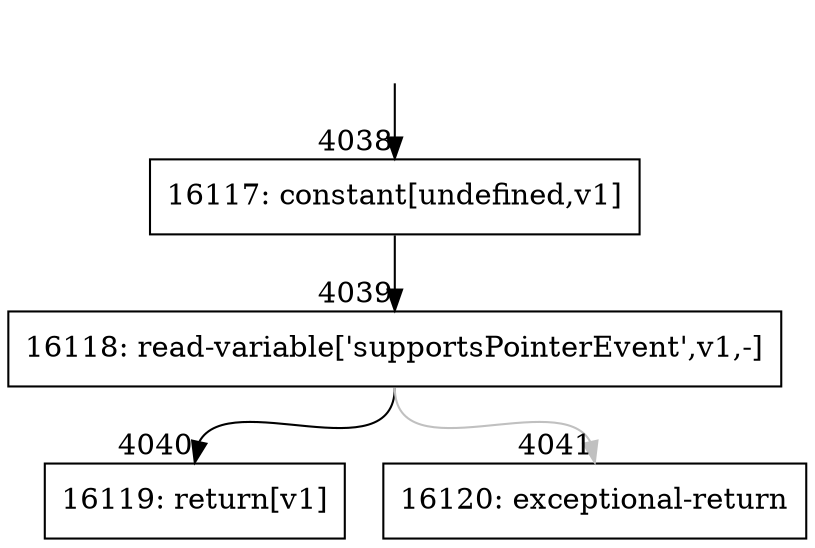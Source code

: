 digraph {
rankdir="TD"
BB_entry173[shape=none,label=""];
BB_entry173 -> BB4038 [tailport=s, headport=n, headlabel="    4038"]
BB4038 [shape=record label="{16117: constant[undefined,v1]}" ] 
BB4038 -> BB4039 [tailport=s, headport=n, headlabel="      4039"]
BB4039 [shape=record label="{16118: read-variable['supportsPointerEvent',v1,-]}" ] 
BB4039 -> BB4040 [tailport=s, headport=n, headlabel="      4040"]
BB4039 -> BB4041 [tailport=s, headport=n, color=gray, headlabel="      4041"]
BB4040 [shape=record label="{16119: return[v1]}" ] 
BB4041 [shape=record label="{16120: exceptional-return}" ] 
//#$~ 5522
}
